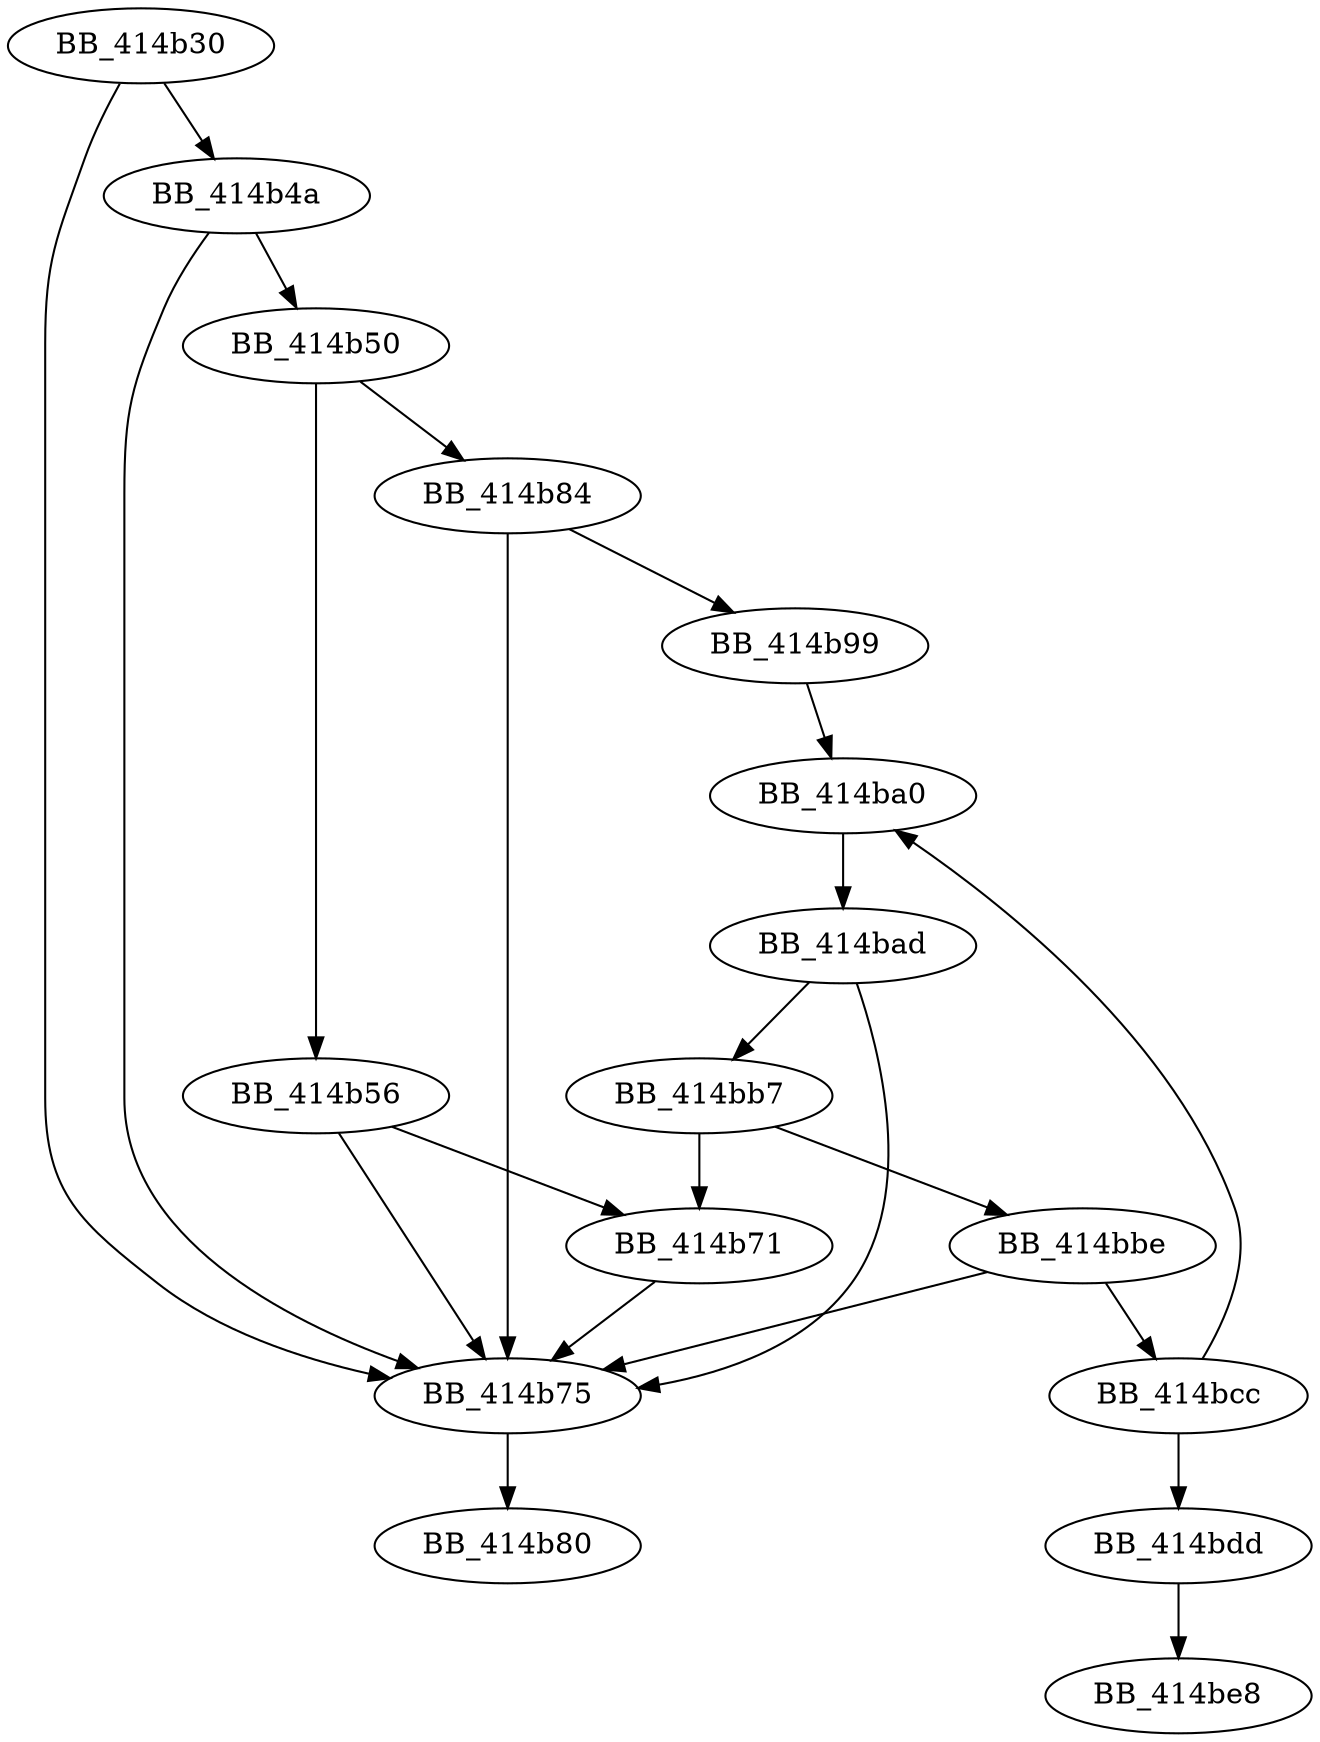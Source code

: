 DiGraph sub_414B30{
BB_414b30->BB_414b4a
BB_414b30->BB_414b75
BB_414b4a->BB_414b50
BB_414b4a->BB_414b75
BB_414b50->BB_414b56
BB_414b50->BB_414b84
BB_414b56->BB_414b71
BB_414b56->BB_414b75
BB_414b71->BB_414b75
BB_414b75->BB_414b80
BB_414b84->BB_414b75
BB_414b84->BB_414b99
BB_414b99->BB_414ba0
BB_414ba0->BB_414bad
BB_414bad->BB_414b75
BB_414bad->BB_414bb7
BB_414bb7->BB_414b71
BB_414bb7->BB_414bbe
BB_414bbe->BB_414b75
BB_414bbe->BB_414bcc
BB_414bcc->BB_414ba0
BB_414bcc->BB_414bdd
BB_414bdd->BB_414be8
}
